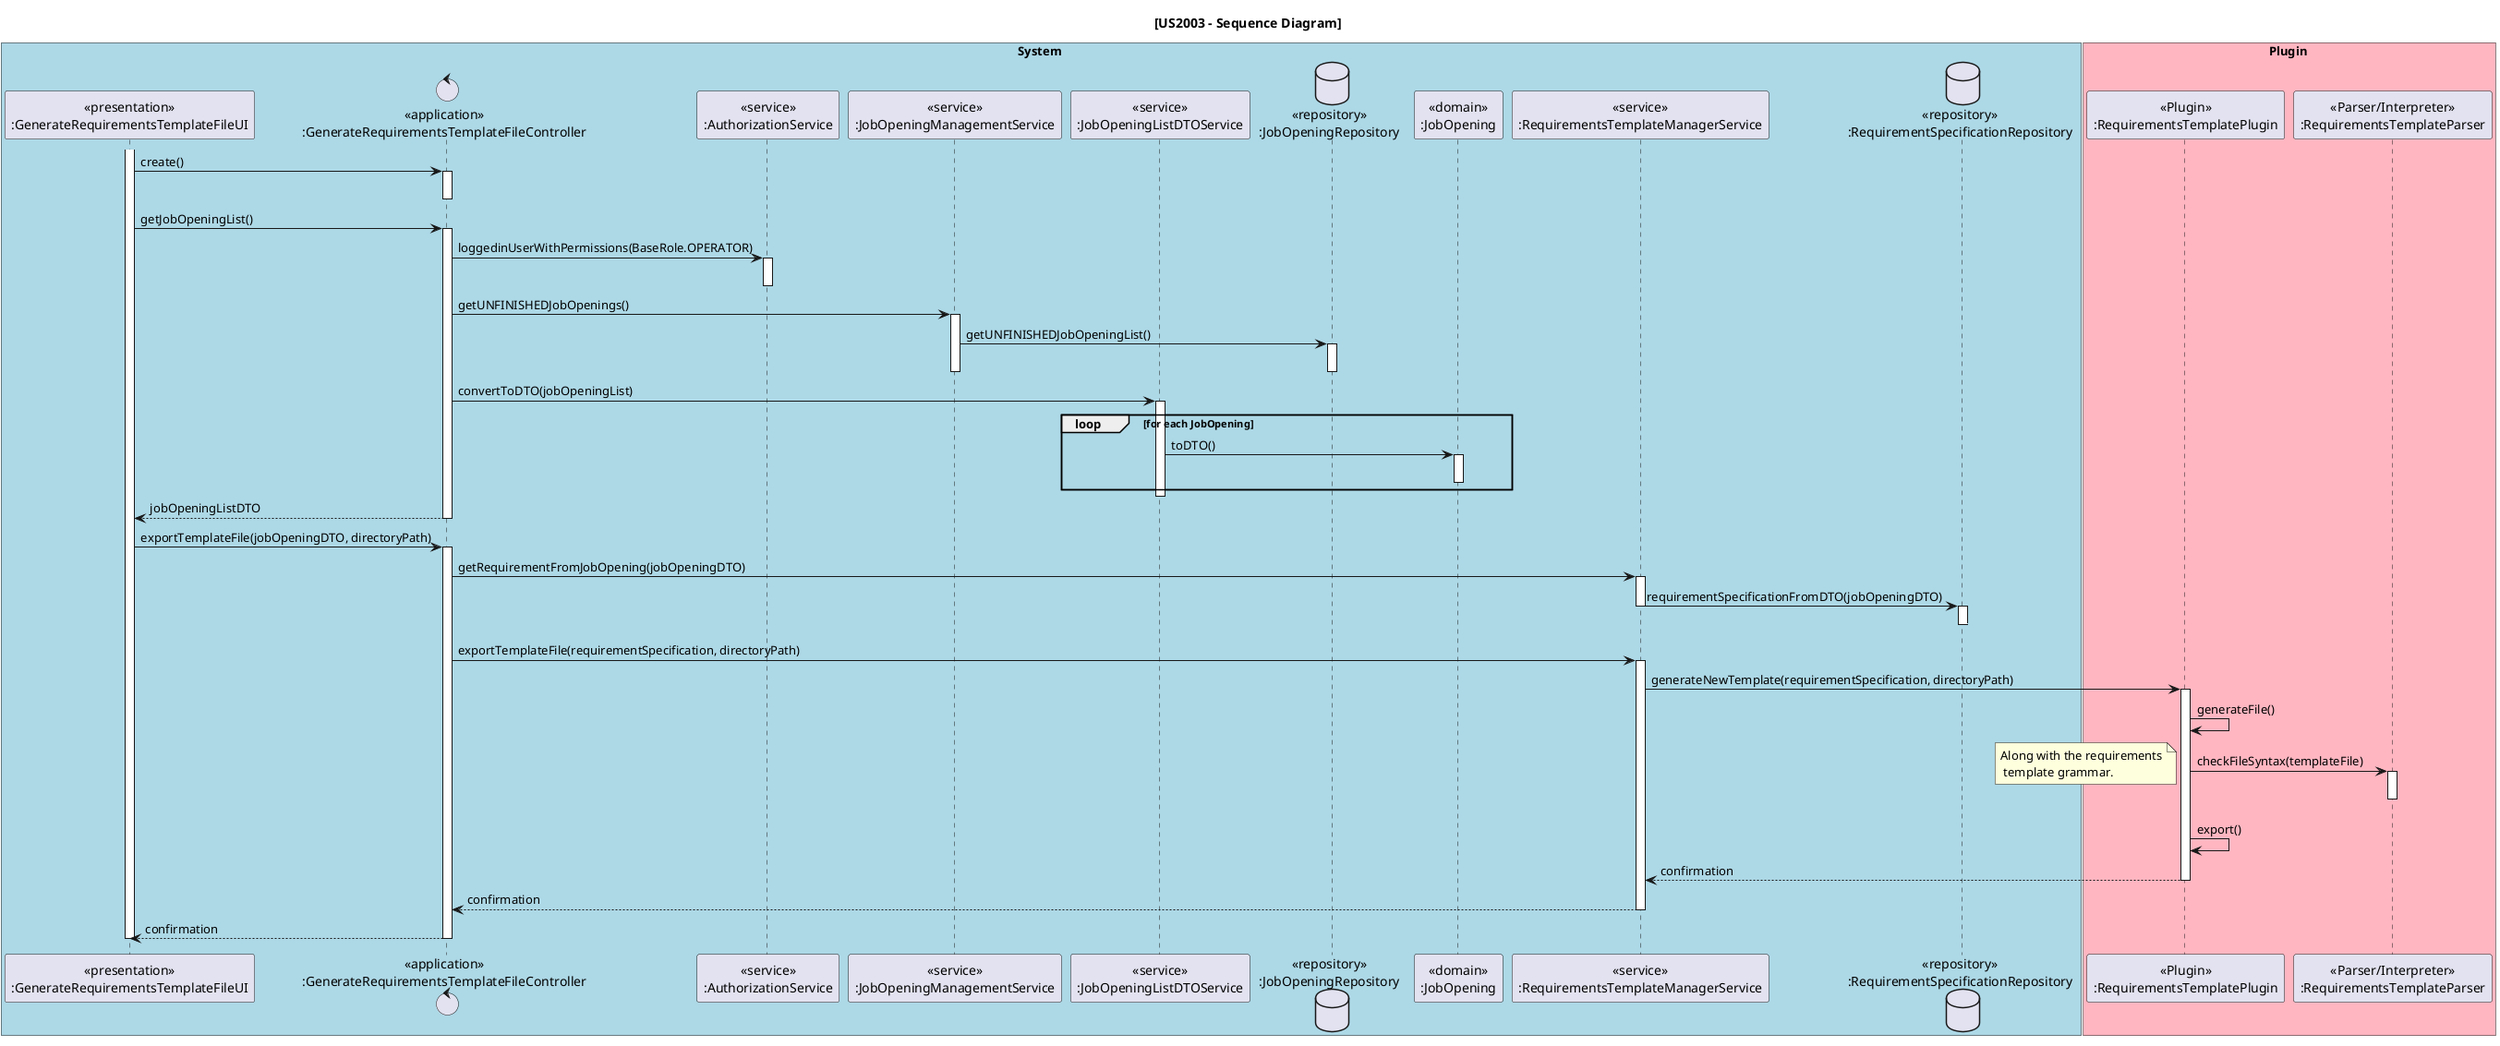 @startuml US2003_SD

title [US2003 - Sequence Diagram]

box System #LightBlue
participant "<<presentation>>\n:GenerateRequirementsTemplateFileUI" as UI
control "<<application>>\n:GenerateRequirementsTemplateFileController" as CTRL
participant "<<service>>\n:AuthorizationService" as AuthSvc
participant "<<service>>\n:JobOpeningManagementService" as JobManagement
participant "<<service>>\n:JobOpeningListDTOService" as JobOpeningListDTO
database "<<repository>>\n:JobOpeningRepository" as JobOpeningRepository
participant "<<domain>>\n:JobOpening" as JobOpening
participant "<<service>>\n:RequirementsTemplateManagerService" as Manager
database "<<repository>>\n:RequirementSpecificationRepository" as ReqRep
end box

box Plugin #LightPink
participant "<<Plugin>>\n:RequirementsTemplatePlugin" as Plugin
participant "<<Parser/Interpreter>>\n:RequirementsTemplateParser" as Parser
end box


activate UI

UI -> CTRL : create()
activate CTRL
deactivate CTRL

UI -> CTRL : getJobOpeningList()
activate CTRL

    CTRL -> AuthSvc : loggedinUserWithPermissions(BaseRole.OPERATOR)
    activate AuthSvc
    deactivate AuthSvc

    CTRL -> JobManagement : getUNFINISHEDJobOpenings()
    activate JobManagement

        JobManagement -> JobOpeningRepository : getUNFINISHEDJobOpeningList()
        activate JobOpeningRepository
        deactivate JobOpeningRepository

    deactivate JobManagement

CTRL -> JobOpeningListDTO : convertToDTO(jobOpeningList)
activate JobOpeningListDTO

    loop for each JobOpening
        JobOpeningListDTO -> JobOpening : toDTO()
        activate JobOpening
        deactivate JobOpening
    end loop
deactivate JobOpeningListDTO

CTRL --> UI : jobOpeningListDTO
deactivate CTRL

UI -> CTRL : exportTemplateFile(jobOpeningDTO, directoryPath)

'get job positions/plugins
activate CTRL

CTRL -> Manager : getRequirementFromJobOpening(jobOpeningDTO)
activate Manager

Manager -> ReqRep : requirementSpecificationFromDTO(jobOpeningDTO)
deactivate Manager
activate ReqRep

ReqRep -[#lightblue]> ReqRep
deactivate ReqRep


    CTRL -> Manager : exportTemplateFile(requirementSpecification, directoryPath)
    activate Manager

        Manager -> Plugin : generateNewTemplate(requirementSpecification, directoryPath)
    activate Plugin

        Plugin -> Plugin : generateFile()

        Plugin -> Parser : checkFileSyntax(templateFile)
        note left: Along with the requirements\n template grammar.

        activate Parser
        deactivate Parser

        Plugin -> Plugin : export()
       Plugin --> Manager : confirmation
    deactivate Plugin

    Manager --> CTRL : confirmation
    deactivate Manager

    CTRL --> UI : confirmation
deactivate CTRL

deactivate UI

@enduml